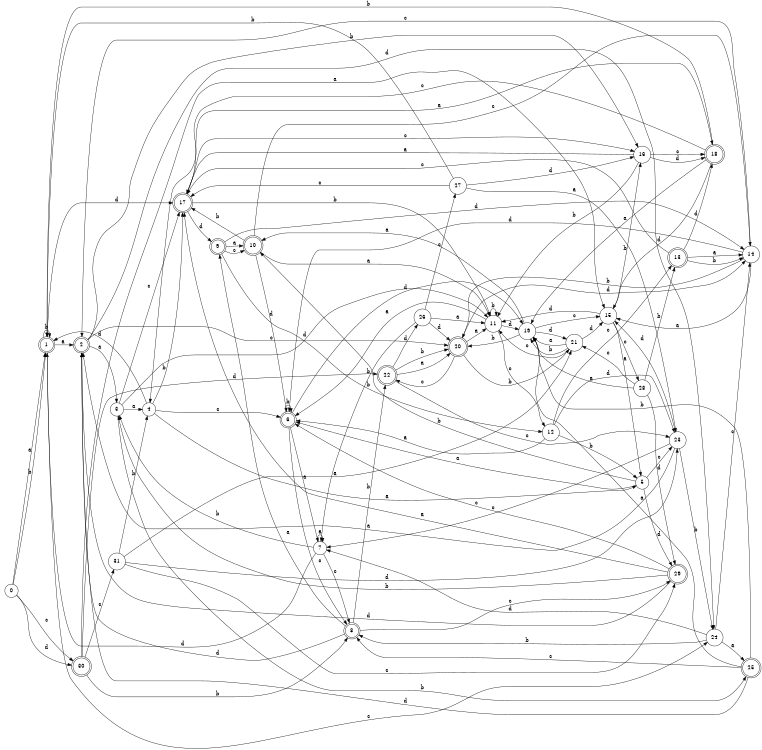 digraph n26_4 {
__start0 [label="" shape="none"];

rankdir=LR;
size="8,5";

s0 [style="filled", color="black", fillcolor="white" shape="circle", label="0"];
s1 [style="rounded,filled", color="black", fillcolor="white" shape="doublecircle", label="1"];
s2 [style="rounded,filled", color="black", fillcolor="white" shape="doublecircle", label="2"];
s3 [style="filled", color="black", fillcolor="white" shape="circle", label="3"];
s4 [style="filled", color="black", fillcolor="white" shape="circle", label="4"];
s5 [style="filled", color="black", fillcolor="white" shape="circle", label="5"];
s6 [style="rounded,filled", color="black", fillcolor="white" shape="doublecircle", label="6"];
s7 [style="filled", color="black", fillcolor="white" shape="circle", label="7"];
s8 [style="rounded,filled", color="black", fillcolor="white" shape="doublecircle", label="8"];
s9 [style="rounded,filled", color="black", fillcolor="white" shape="doublecircle", label="9"];
s10 [style="rounded,filled", color="black", fillcolor="white" shape="doublecircle", label="10"];
s11 [style="filled", color="black", fillcolor="white" shape="circle", label="11"];
s12 [style="filled", color="black", fillcolor="white" shape="circle", label="12"];
s13 [style="rounded,filled", color="black", fillcolor="white" shape="doublecircle", label="13"];
s14 [style="filled", color="black", fillcolor="white" shape="circle", label="14"];
s15 [style="filled", color="black", fillcolor="white" shape="circle", label="15"];
s16 [style="filled", color="black", fillcolor="white" shape="circle", label="16"];
s17 [style="rounded,filled", color="black", fillcolor="white" shape="doublecircle", label="17"];
s18 [style="rounded,filled", color="black", fillcolor="white" shape="doublecircle", label="18"];
s19 [style="filled", color="black", fillcolor="white" shape="circle", label="19"];
s20 [style="rounded,filled", color="black", fillcolor="white" shape="doublecircle", label="20"];
s21 [style="filled", color="black", fillcolor="white" shape="circle", label="21"];
s22 [style="rounded,filled", color="black", fillcolor="white" shape="doublecircle", label="22"];
s23 [style="filled", color="black", fillcolor="white" shape="circle", label="23"];
s24 [style="filled", color="black", fillcolor="white" shape="circle", label="24"];
s25 [style="rounded,filled", color="black", fillcolor="white" shape="doublecircle", label="25"];
s26 [style="filled", color="black", fillcolor="white" shape="circle", label="26"];
s27 [style="filled", color="black", fillcolor="white" shape="circle", label="27"];
s28 [style="filled", color="black", fillcolor="white" shape="circle", label="28"];
s29 [style="rounded,filled", color="black", fillcolor="white" shape="doublecircle", label="29"];
s30 [style="rounded,filled", color="black", fillcolor="white" shape="doublecircle", label="30"];
s31 [style="filled", color="black", fillcolor="white" shape="circle", label="31"];
s0 -> s1 [label="a"];
s0 -> s1 [label="b"];
s0 -> s30 [label="c"];
s0 -> s30 [label="d"];
s1 -> s2 [label="a"];
s1 -> s1 [label="b"];
s1 -> s24 [label="c"];
s1 -> s17 [label="d"];
s2 -> s3 [label="a"];
s2 -> s16 [label="b"];
s2 -> s20 [label="c"];
s2 -> s24 [label="d"];
s3 -> s4 [label="a"];
s3 -> s25 [label="b"];
s3 -> s17 [label="c"];
s3 -> s11 [label="d"];
s4 -> s5 [label="a"];
s4 -> s17 [label="b"];
s4 -> s6 [label="c"];
s4 -> s1 [label="d"];
s5 -> s6 [label="a"];
s5 -> s10 [label="b"];
s5 -> s23 [label="c"];
s5 -> s29 [label="d"];
s6 -> s7 [label="a"];
s6 -> s6 [label="b"];
s6 -> s8 [label="c"];
s6 -> s19 [label="d"];
s7 -> s7 [label="a"];
s7 -> s3 [label="b"];
s7 -> s8 [label="c"];
s7 -> s1 [label="d"];
s8 -> s9 [label="a"];
s8 -> s22 [label="b"];
s8 -> s29 [label="c"];
s8 -> s2 [label="d"];
s9 -> s10 [label="a"];
s9 -> s12 [label="b"];
s9 -> s10 [label="c"];
s9 -> s14 [label="d"];
s10 -> s11 [label="a"];
s10 -> s17 [label="b"];
s10 -> s14 [label="c"];
s10 -> s6 [label="d"];
s11 -> s6 [label="a"];
s11 -> s11 [label="b"];
s11 -> s12 [label="c"];
s11 -> s19 [label="d"];
s12 -> s6 [label="a"];
s12 -> s5 [label="b"];
s12 -> s13 [label="c"];
s12 -> s23 [label="d"];
s13 -> s14 [label="a"];
s13 -> s14 [label="b"];
s13 -> s17 [label="c"];
s13 -> s18 [label="d"];
s14 -> s15 [label="a"];
s14 -> s20 [label="b"];
s14 -> s2 [label="c"];
s14 -> s6 [label="d"];
s15 -> s5 [label="a"];
s15 -> s16 [label="b"];
s15 -> s28 [label="c"];
s15 -> s11 [label="d"];
s16 -> s17 [label="a"];
s16 -> s11 [label="b"];
s16 -> s18 [label="c"];
s16 -> s18 [label="d"];
s17 -> s18 [label="a"];
s17 -> s11 [label="b"];
s17 -> s16 [label="c"];
s17 -> s9 [label="d"];
s18 -> s19 [label="a"];
s18 -> s1 [label="b"];
s18 -> s4 [label="c"];
s18 -> s15 [label="d"];
s19 -> s10 [label="a"];
s19 -> s20 [label="b"];
s19 -> s15 [label="c"];
s19 -> s21 [label="d"];
s20 -> s11 [label="a"];
s20 -> s21 [label="b"];
s20 -> s22 [label="c"];
s20 -> s14 [label="d"];
s21 -> s19 [label="a"];
s21 -> s19 [label="b"];
s21 -> s11 [label="c"];
s21 -> s15 [label="d"];
s22 -> s20 [label="a"];
s22 -> s20 [label="b"];
s22 -> s23 [label="c"];
s22 -> s26 [label="d"];
s23 -> s2 [label="a"];
s23 -> s24 [label="b"];
s23 -> s7 [label="c"];
s23 -> s15 [label="d"];
s24 -> s25 [label="a"];
s24 -> s8 [label="b"];
s24 -> s14 [label="c"];
s24 -> s7 [label="d"];
s25 -> s19 [label="a"];
s25 -> s19 [label="b"];
s25 -> s8 [label="c"];
s25 -> s2 [label="d"];
s26 -> s11 [label="a"];
s26 -> s7 [label="b"];
s26 -> s27 [label="c"];
s26 -> s20 [label="d"];
s27 -> s23 [label="a"];
s27 -> s1 [label="b"];
s27 -> s17 [label="c"];
s27 -> s16 [label="d"];
s28 -> s19 [label="a"];
s28 -> s13 [label="b"];
s28 -> s21 [label="c"];
s28 -> s29 [label="d"];
s29 -> s17 [label="a"];
s29 -> s3 [label="b"];
s29 -> s6 [label="c"];
s29 -> s2 [label="d"];
s30 -> s15 [label="a"];
s30 -> s8 [label="b"];
s30 -> s31 [label="c"];
s30 -> s22 [label="d"];
s31 -> s21 [label="a"];
s31 -> s4 [label="b"];
s31 -> s29 [label="c"];
s31 -> s23 [label="d"];

}